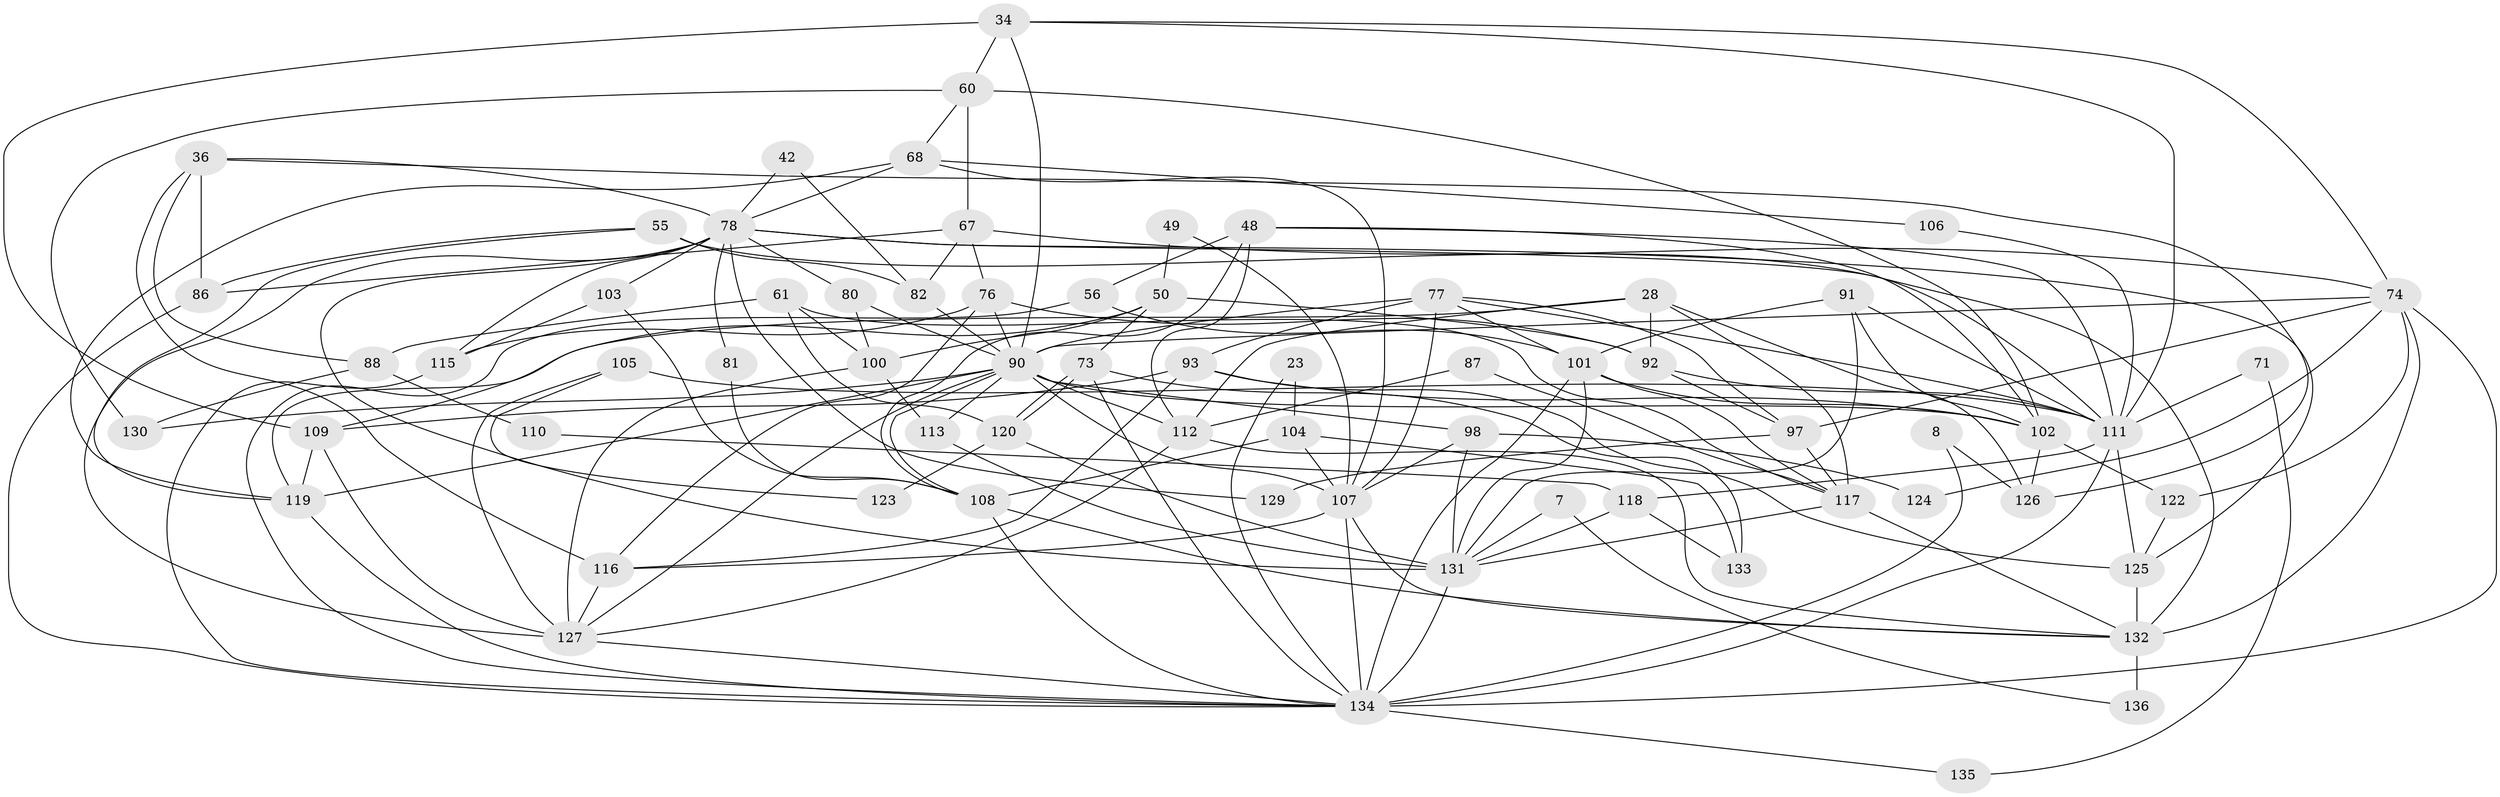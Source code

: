 // original degree distribution, {4: 0.27205882352941174, 3: 0.23529411764705882, 5: 0.22794117647058823, 6: 0.09558823529411764, 2: 0.13970588235294118, 7: 0.022058823529411766, 8: 0.007352941176470588}
// Generated by graph-tools (version 1.1) at 2025/49/03/09/25 04:49:42]
// undirected, 68 vertices, 166 edges
graph export_dot {
graph [start="1"]
  node [color=gray90,style=filled];
  7;
  8;
  23;
  28;
  34;
  36;
  42;
  48;
  49;
  50;
  55 [super="+3"];
  56 [super="+17"];
  60;
  61;
  67 [super="+35"];
  68;
  71;
  73;
  74 [super="+5+6"];
  76 [super="+18"];
  77 [super="+62"];
  78 [super="+1+13+53"];
  80;
  81;
  82;
  86;
  87;
  88;
  90 [super="+14+29+59+79"];
  91 [super="+41"];
  92 [super="+75"];
  93 [super="+10"];
  97 [super="+94+70"];
  98;
  100;
  101 [super="+32+64"];
  102 [super="+39"];
  103;
  104 [super="+54"];
  105;
  106;
  107 [super="+33+66"];
  108 [super="+16+83+96"];
  109 [super="+99"];
  110;
  111 [super="+40+65+51"];
  112 [super="+69"];
  113;
  115 [super="+52"];
  116 [super="+27"];
  117 [super="+2+15"];
  118;
  119 [super="+63"];
  120;
  122 [super="+11"];
  123;
  124 [super="+89"];
  125 [super="+44"];
  126;
  127 [super="+95"];
  129;
  130;
  131 [super="+57+84+128"];
  132 [super="+121+72"];
  133;
  134 [super="+58+21+114"];
  135 [super="+25"];
  136;
  7 -- 136;
  7 -- 131;
  8 -- 126;
  8 -- 134;
  23 -- 104;
  23 -- 134 [weight=2];
  28 -- 117;
  28 -- 126;
  28 -- 112;
  28 -- 119;
  28 -- 92;
  34 -- 109 [weight=2];
  34 -- 60;
  34 -- 111;
  34 -- 74;
  34 -- 90;
  36 -- 86;
  36 -- 126;
  36 -- 78;
  36 -- 88;
  36 -- 116;
  42 -- 82;
  42 -- 78;
  48 -- 102;
  48 -- 112 [weight=2];
  48 -- 56;
  48 -- 108;
  48 -- 111;
  49 -- 50;
  49 -- 107;
  50 -- 73;
  50 -- 100;
  50 -- 109;
  50 -- 92;
  55 -- 86;
  55 -- 82;
  55 -- 119;
  55 -- 132 [weight=3];
  56 -- 134;
  56 -- 101 [weight=2];
  60 -- 68;
  60 -- 67;
  60 -- 130;
  60 -- 102;
  61 -- 120;
  61 -- 88;
  61 -- 100;
  61 -- 117;
  67 -- 82;
  67 -- 86;
  67 -- 74;
  67 -- 76;
  68 -- 106;
  68 -- 78;
  68 -- 107;
  68 -- 119;
  71 -- 111;
  71 -- 135;
  73 -- 120;
  73 -- 120;
  73 -- 133;
  73 -- 134;
  74 -- 90 [weight=2];
  74 -- 134 [weight=2];
  74 -- 124;
  74 -- 97 [weight=2];
  74 -- 122;
  74 -- 132;
  76 -- 115;
  76 -- 116;
  76 -- 90;
  76 -- 92;
  77 -- 101;
  77 -- 93;
  77 -- 97;
  77 -- 90;
  77 -- 107 [weight=2];
  77 -- 111;
  78 -- 115;
  78 -- 129;
  78 -- 131 [weight=2];
  78 -- 80;
  78 -- 103;
  78 -- 81;
  78 -- 127;
  78 -- 125;
  78 -- 111;
  80 -- 100;
  80 -- 90;
  81 -- 108;
  82 -- 90;
  86 -- 134;
  87 -- 117;
  87 -- 112;
  88 -- 110;
  88 -- 130;
  90 -- 130;
  90 -- 113;
  90 -- 112 [weight=2];
  90 -- 102 [weight=2];
  90 -- 107 [weight=2];
  90 -- 98 [weight=2];
  90 -- 108 [weight=2];
  90 -- 119 [weight=2];
  90 -- 127;
  91 -- 101 [weight=2];
  91 -- 102;
  91 -- 111;
  91 -- 131;
  92 -- 97;
  92 -- 111;
  93 -- 125;
  93 -- 109;
  93 -- 116;
  93 -- 102;
  97 -- 117 [weight=2];
  97 -- 129;
  98 -- 124 [weight=2];
  98 -- 107;
  98 -- 131 [weight=2];
  100 -- 113;
  100 -- 127;
  101 -- 117 [weight=3];
  101 -- 134 [weight=2];
  101 -- 102;
  101 -- 131;
  102 -- 122;
  102 -- 126;
  103 -- 115 [weight=2];
  103 -- 108;
  104 -- 107 [weight=2];
  104 -- 108;
  104 -- 133;
  105 -- 127;
  105 -- 123;
  105 -- 111;
  106 -- 111;
  107 -- 132 [weight=2];
  107 -- 134;
  107 -- 116;
  108 -- 132 [weight=2];
  108 -- 134 [weight=3];
  109 -- 127;
  109 -- 119;
  110 -- 118;
  111 -- 118;
  111 -- 134 [weight=5];
  111 -- 125;
  112 -- 127;
  112 -- 132;
  113 -- 131;
  115 -- 134;
  116 -- 127;
  117 -- 131;
  117 -- 132;
  118 -- 133;
  118 -- 131;
  119 -- 134;
  120 -- 123;
  120 -- 131;
  122 -- 125;
  125 -- 132;
  127 -- 134;
  131 -- 134;
  132 -- 136 [weight=2];
  134 -- 135;
}
